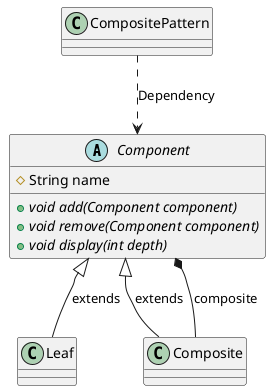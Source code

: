@startuml
abstract class Component{
    # String name
    + {abstract} void add(Component component)
    + {abstract} void remove(Component component)
    + {abstract} void display(int depth)
}

class Leaf
class Composite
class CompositePattern

Component <|-- Leaf : extends
Component <|-- Composite : extends
Component *-- Composite : composite
CompositePattern ..> Component : Dependency
@enduml